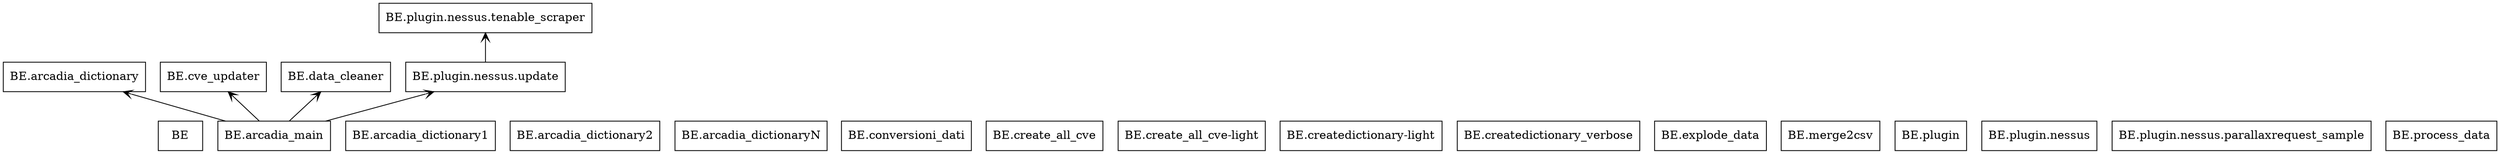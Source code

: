 digraph "packages_ArcadiaBE" {
rankdir=BT
charset="utf-8"
"BE" [color="black", label=<BE>, shape="box", style="solid"];
"BE.arcadia_dictionary" [color="black", label=<BE.arcadia_dictionary>, shape="box", style="solid"];
"BE.arcadia_dictionary1" [color="black", label=<BE.arcadia_dictionary1>, shape="box", style="solid"];
"BE.arcadia_dictionary2" [color="black", label=<BE.arcadia_dictionary2>, shape="box", style="solid"];
"BE.arcadia_dictionaryN" [color="black", label=<BE.arcadia_dictionaryN>, shape="box", style="solid"];
"BE.arcadia_main" [color="black", label=<BE.arcadia_main>, shape="box", style="solid"];
"BE.conversioni_dati" [color="black", label=<BE.conversioni_dati>, shape="box", style="solid"];
"BE.create_all_cve" [color="black", label=<BE.create_all_cve>, shape="box", style="solid"];
"BE.create_all_cve-light" [color="black", label=<BE.create_all_cve-light>, shape="box", style="solid"];
"BE.createdictionary-light" [color="black", label=<BE.createdictionary-light>, shape="box", style="solid"];
"BE.createdictionary_verbose" [color="black", label=<BE.createdictionary_verbose>, shape="box", style="solid"];
"BE.cve_updater" [color="black", label=<BE.cve_updater>, shape="box", style="solid"];
"BE.data_cleaner" [color="black", label=<BE.data_cleaner>, shape="box", style="solid"];
"BE.explode_data" [color="black", label=<BE.explode_data>, shape="box", style="solid"];
"BE.merge2csv" [color="black", label=<BE.merge2csv>, shape="box", style="solid"];
"BE.plugin" [color="black", label=<BE.plugin>, shape="box", style="solid"];
"BE.plugin.nessus" [color="black", label=<BE.plugin.nessus>, shape="box", style="solid"];
"BE.plugin.nessus.parallaxrequest_sample" [color="black", label=<BE.plugin.nessus.parallaxrequest_sample>, shape="box", style="solid"];
"BE.plugin.nessus.tenable_scraper" [color="black", label=<BE.plugin.nessus.tenable_scraper>, shape="box", style="solid"];
"BE.plugin.nessus.update" [color="black", label=<BE.plugin.nessus.update>, shape="box", style="solid"];
"BE.process_data" [color="black", label=<BE.process_data>, shape="box", style="solid"];
"BE.arcadia_main" -> "BE.arcadia_dictionary" [arrowhead="open", arrowtail="none"];
"BE.arcadia_main" -> "BE.cve_updater" [arrowhead="open", arrowtail="none"];
"BE.arcadia_main" -> "BE.data_cleaner" [arrowhead="open", arrowtail="none"];
"BE.arcadia_main" -> "BE.plugin.nessus.update" [arrowhead="open", arrowtail="none"];
"BE.plugin.nessus.update" -> "BE.plugin.nessus.tenable_scraper" [arrowhead="open", arrowtail="none"];
}
